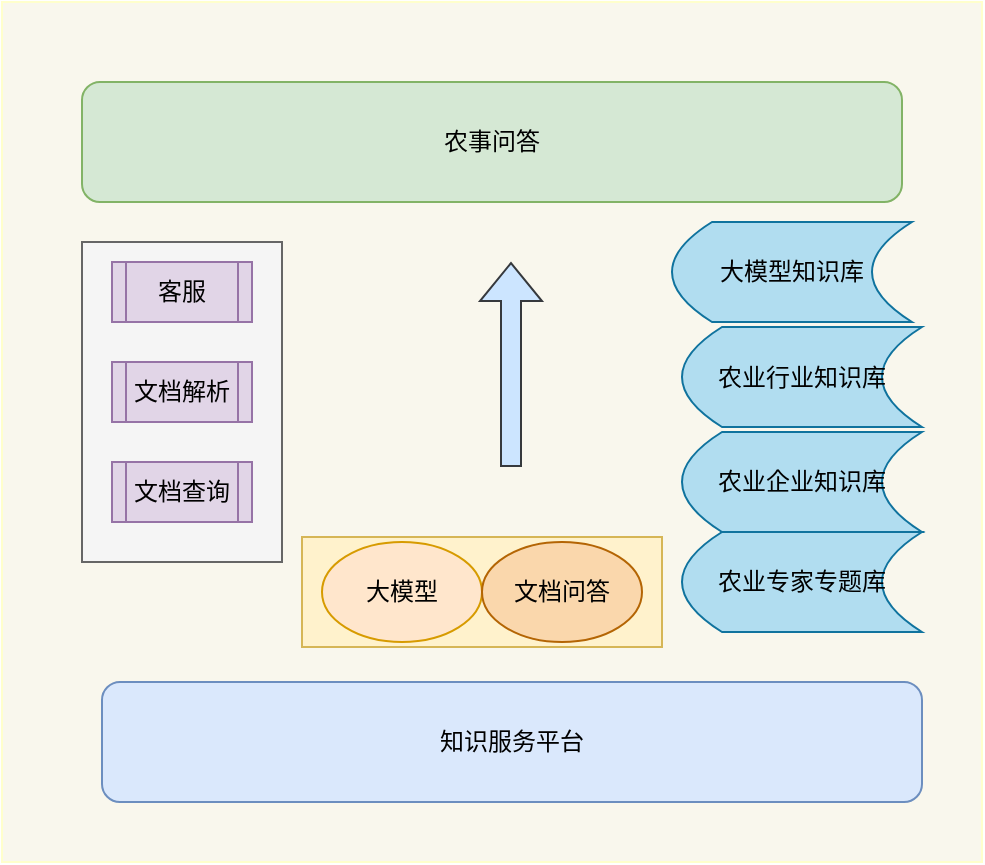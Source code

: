 <mxfile version="22.1.16" type="github">
  <diagram name="第 1 页" id="ey0noMueDYD_QGQC2phM">
    <mxGraphModel dx="1050" dy="594" grid="1" gridSize="10" guides="1" tooltips="1" connect="1" arrows="1" fold="1" page="1" pageScale="1" pageWidth="827" pageHeight="1169" math="0" shadow="0">
      <root>
        <mxCell id="0" />
        <mxCell id="1" parent="0" />
        <mxCell id="pH-1CmdgA2L41Y-aD01S-30" value="" style="rounded=0;whiteSpace=wrap;html=1;fillColor=#f9f7ed;strokeColor=#FFFFCC;" vertex="1" parent="1">
          <mxGeometry x="180" y="130" width="490" height="430" as="geometry" />
        </mxCell>
        <mxCell id="pH-1CmdgA2L41Y-aD01S-27" value="" style="rounded=0;whiteSpace=wrap;html=1;fillColor=#fff2cc;strokeColor=#d6b656;" vertex="1" parent="1">
          <mxGeometry x="330" y="397.5" width="180" height="55" as="geometry" />
        </mxCell>
        <mxCell id="pH-1CmdgA2L41Y-aD01S-20" value="" style="rounded=0;whiteSpace=wrap;html=1;fillColor=#f5f5f5;strokeColor=#666666;fontColor=#333333;" vertex="1" parent="1">
          <mxGeometry x="220" y="250" width="100" height="160" as="geometry" />
        </mxCell>
        <mxCell id="pH-1CmdgA2L41Y-aD01S-5" value="农事问答" style="rounded=1;whiteSpace=wrap;html=1;fillColor=#d5e8d4;strokeColor=#82b366;" vertex="1" parent="1">
          <mxGeometry x="220" y="170" width="410" height="60" as="geometry" />
        </mxCell>
        <mxCell id="pH-1CmdgA2L41Y-aD01S-6" value="知识服务平台" style="rounded=1;whiteSpace=wrap;html=1;fillColor=#dae8fc;strokeColor=#6c8ebf;" vertex="1" parent="1">
          <mxGeometry x="230" y="470" width="410" height="60" as="geometry" />
        </mxCell>
        <mxCell id="pH-1CmdgA2L41Y-aD01S-13" value="" style="shape=flexArrow;endArrow=classic;html=1;rounded=0;fillColor=#cce5ff;strokeColor=#36393d;" edge="1" parent="1">
          <mxGeometry width="50" height="50" relative="1" as="geometry">
            <mxPoint x="434.5" y="362.5" as="sourcePoint" />
            <mxPoint x="434.5" y="260" as="targetPoint" />
          </mxGeometry>
        </mxCell>
        <mxCell id="pH-1CmdgA2L41Y-aD01S-14" value="大模型知识库" style="shape=dataStorage;whiteSpace=wrap;html=1;fixedSize=1;fillColor=#b1ddf0;strokeColor=#10739e;" vertex="1" parent="1">
          <mxGeometry x="515" y="240" width="120" height="50" as="geometry" />
        </mxCell>
        <mxCell id="pH-1CmdgA2L41Y-aD01S-15" value="客服" style="shape=process;whiteSpace=wrap;html=1;backgroundOutline=1;fillColor=#e1d5e7;strokeColor=#9673a6;" vertex="1" parent="1">
          <mxGeometry x="235" y="260" width="70" height="30" as="geometry" />
        </mxCell>
        <mxCell id="pH-1CmdgA2L41Y-aD01S-17" value="文档解析" style="shape=process;whiteSpace=wrap;html=1;backgroundOutline=1;fillColor=#e1d5e7;strokeColor=#9673a6;" vertex="1" parent="1">
          <mxGeometry x="235" y="310" width="70" height="30" as="geometry" />
        </mxCell>
        <mxCell id="pH-1CmdgA2L41Y-aD01S-18" value="文档查询" style="shape=process;whiteSpace=wrap;html=1;backgroundOutline=1;fillColor=#e1d5e7;strokeColor=#9673a6;" vertex="1" parent="1">
          <mxGeometry x="235" y="360" width="70" height="30" as="geometry" />
        </mxCell>
        <mxCell id="pH-1CmdgA2L41Y-aD01S-22" value="农业行业知识库" style="shape=dataStorage;whiteSpace=wrap;html=1;fixedSize=1;fillColor=#b1ddf0;strokeColor=#10739e;" vertex="1" parent="1">
          <mxGeometry x="520" y="292.5" width="120" height="50" as="geometry" />
        </mxCell>
        <mxCell id="pH-1CmdgA2L41Y-aD01S-23" value="农业企业知识库" style="shape=dataStorage;whiteSpace=wrap;html=1;fixedSize=1;fillColor=#b1ddf0;strokeColor=#10739e;" vertex="1" parent="1">
          <mxGeometry x="520" y="345" width="120" height="50" as="geometry" />
        </mxCell>
        <mxCell id="pH-1CmdgA2L41Y-aD01S-24" value="农业专家专题库" style="shape=dataStorage;whiteSpace=wrap;html=1;fixedSize=1;fillColor=#b1ddf0;strokeColor=#10739e;" vertex="1" parent="1">
          <mxGeometry x="520" y="395" width="120" height="50" as="geometry" />
        </mxCell>
        <mxCell id="pH-1CmdgA2L41Y-aD01S-9" value="大模型" style="ellipse;whiteSpace=wrap;html=1;fillColor=#ffe6cc;strokeColor=#d79b00;" vertex="1" parent="1">
          <mxGeometry x="340" y="400" width="80" height="50" as="geometry" />
        </mxCell>
        <mxCell id="pH-1CmdgA2L41Y-aD01S-8" value="文档问答" style="ellipse;whiteSpace=wrap;html=1;movable=1;resizable=1;rotatable=1;deletable=1;editable=1;locked=0;connectable=1;fillColor=#fad7ac;strokeColor=#b46504;" vertex="1" parent="1">
          <mxGeometry x="420" y="400" width="80" height="50" as="geometry" />
        </mxCell>
      </root>
    </mxGraphModel>
  </diagram>
</mxfile>
